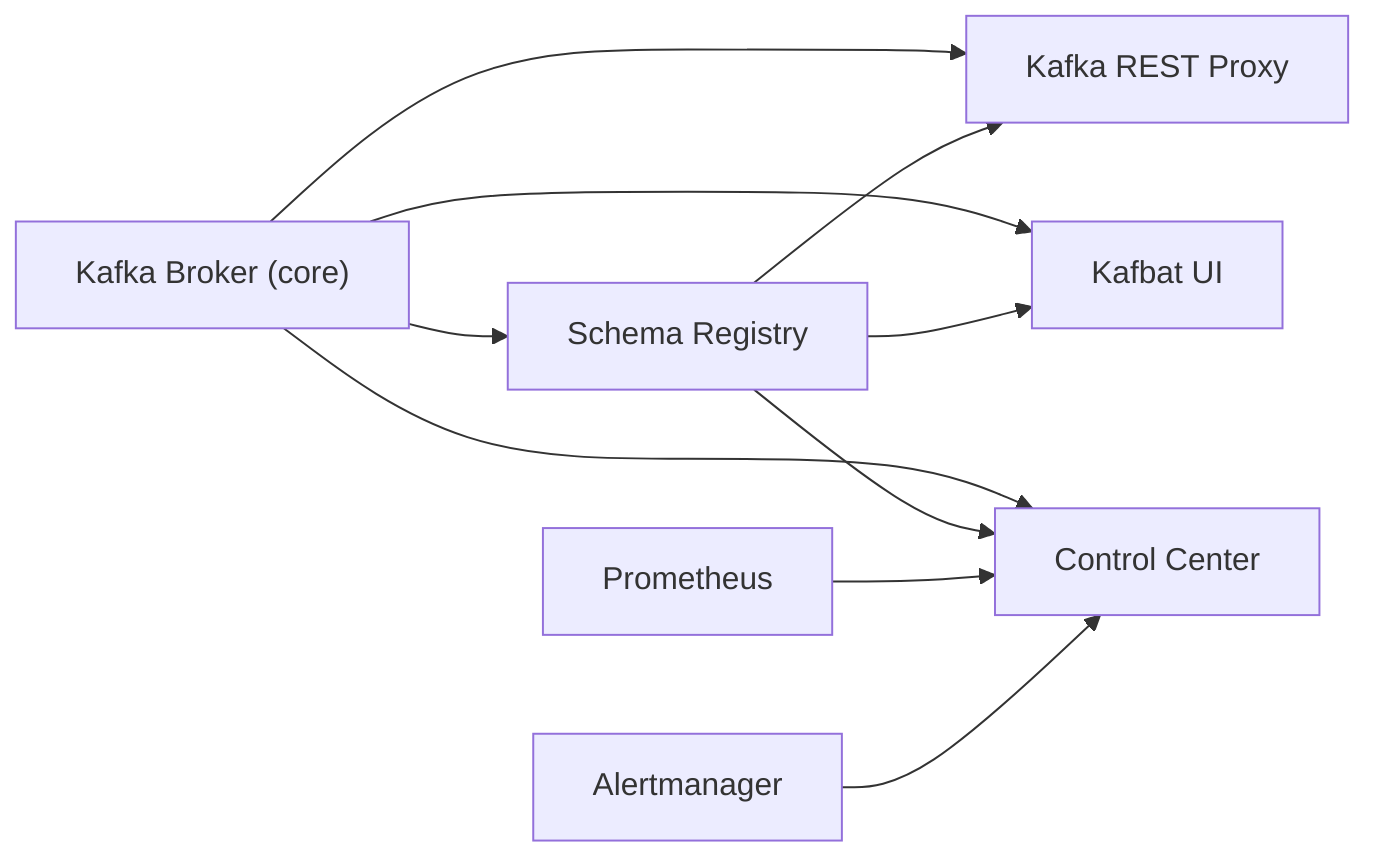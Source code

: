 flowchart LR
  broker["Kafka Broker (core)"]
  schema["Schema Registry"]
  rest["Kafka REST Proxy"]
  ui["Kafbat UI"]
  c3["Control Center"]
  prom["Prometheus"]
  alert["Alertmanager"]

  broker --> schema
  broker --> rest
  broker --> ui
  broker --> c3
  schema --> rest
  schema --> ui
  schema --> c3
  prom --> c3
  alert --> c3